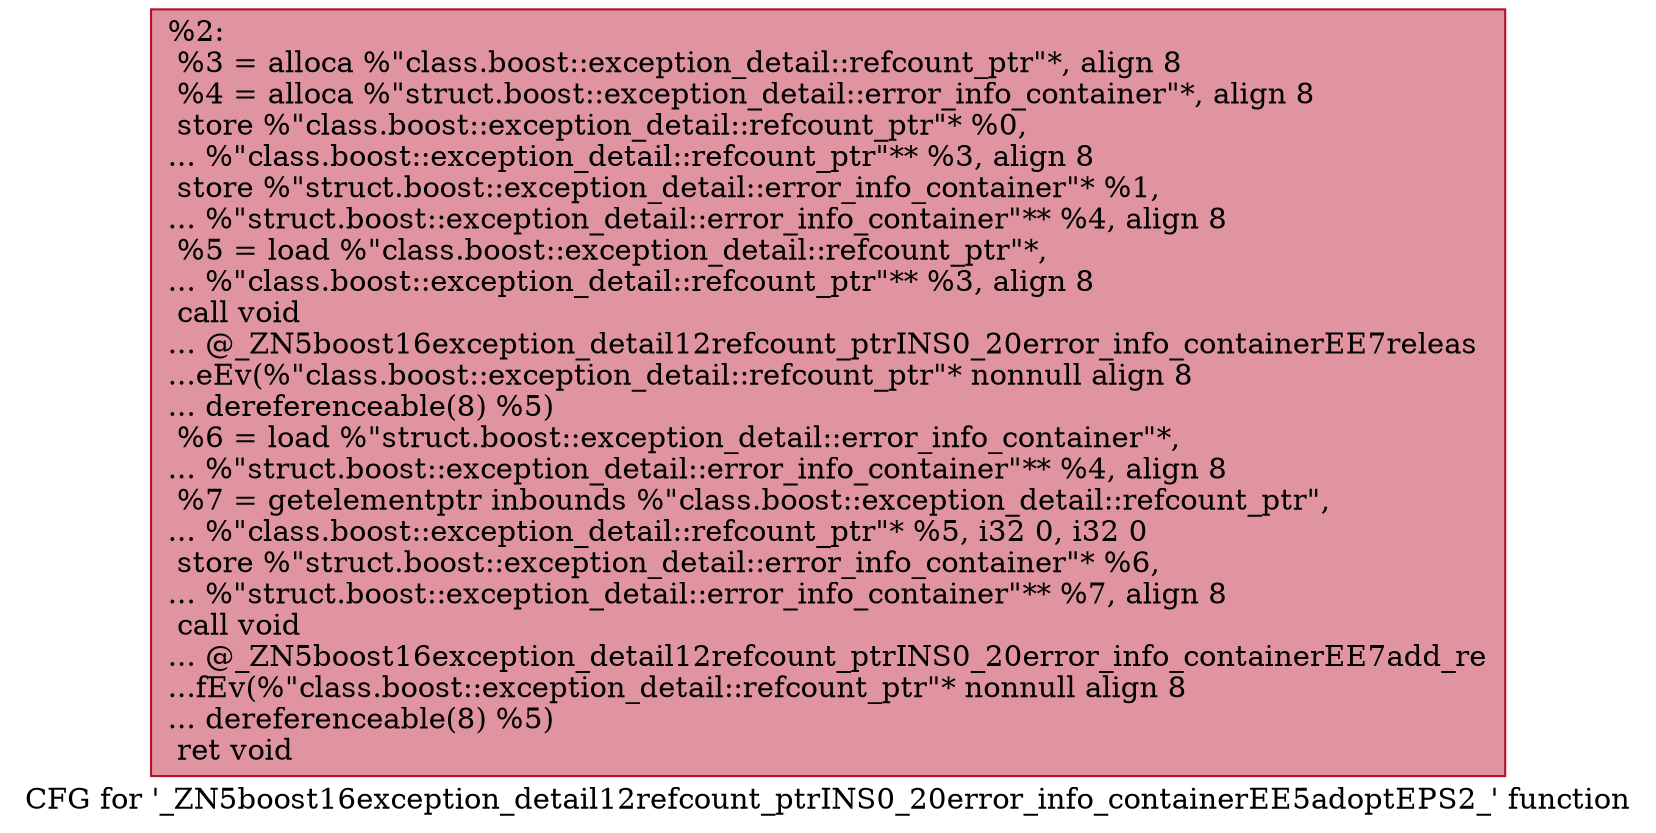 digraph "CFG for '_ZN5boost16exception_detail12refcount_ptrINS0_20error_info_containerEE5adoptEPS2_' function" {
	label="CFG for '_ZN5boost16exception_detail12refcount_ptrINS0_20error_info_containerEE5adoptEPS2_' function";

	Node0x55aa9bb9d850 [shape=record,color="#b70d28ff", style=filled, fillcolor="#b70d2870",label="{%2:\l  %3 = alloca %\"class.boost::exception_detail::refcount_ptr\"*, align 8\l  %4 = alloca %\"struct.boost::exception_detail::error_info_container\"*, align 8\l  store %\"class.boost::exception_detail::refcount_ptr\"* %0,\l... %\"class.boost::exception_detail::refcount_ptr\"** %3, align 8\l  store %\"struct.boost::exception_detail::error_info_container\"* %1,\l... %\"struct.boost::exception_detail::error_info_container\"** %4, align 8\l  %5 = load %\"class.boost::exception_detail::refcount_ptr\"*,\l... %\"class.boost::exception_detail::refcount_ptr\"** %3, align 8\l  call void\l... @_ZN5boost16exception_detail12refcount_ptrINS0_20error_info_containerEE7releas\l...eEv(%\"class.boost::exception_detail::refcount_ptr\"* nonnull align 8\l... dereferenceable(8) %5)\l  %6 = load %\"struct.boost::exception_detail::error_info_container\"*,\l... %\"struct.boost::exception_detail::error_info_container\"** %4, align 8\l  %7 = getelementptr inbounds %\"class.boost::exception_detail::refcount_ptr\",\l... %\"class.boost::exception_detail::refcount_ptr\"* %5, i32 0, i32 0\l  store %\"struct.boost::exception_detail::error_info_container\"* %6,\l... %\"struct.boost::exception_detail::error_info_container\"** %7, align 8\l  call void\l... @_ZN5boost16exception_detail12refcount_ptrINS0_20error_info_containerEE7add_re\l...fEv(%\"class.boost::exception_detail::refcount_ptr\"* nonnull align 8\l... dereferenceable(8) %5)\l  ret void\l}"];
}
